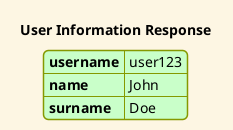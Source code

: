 @startjson User Response
title User Information Response
!theme sunlust

{
  "username": "user123",
  "name": "John",
  "surname": "Doe"
}
@endjson
